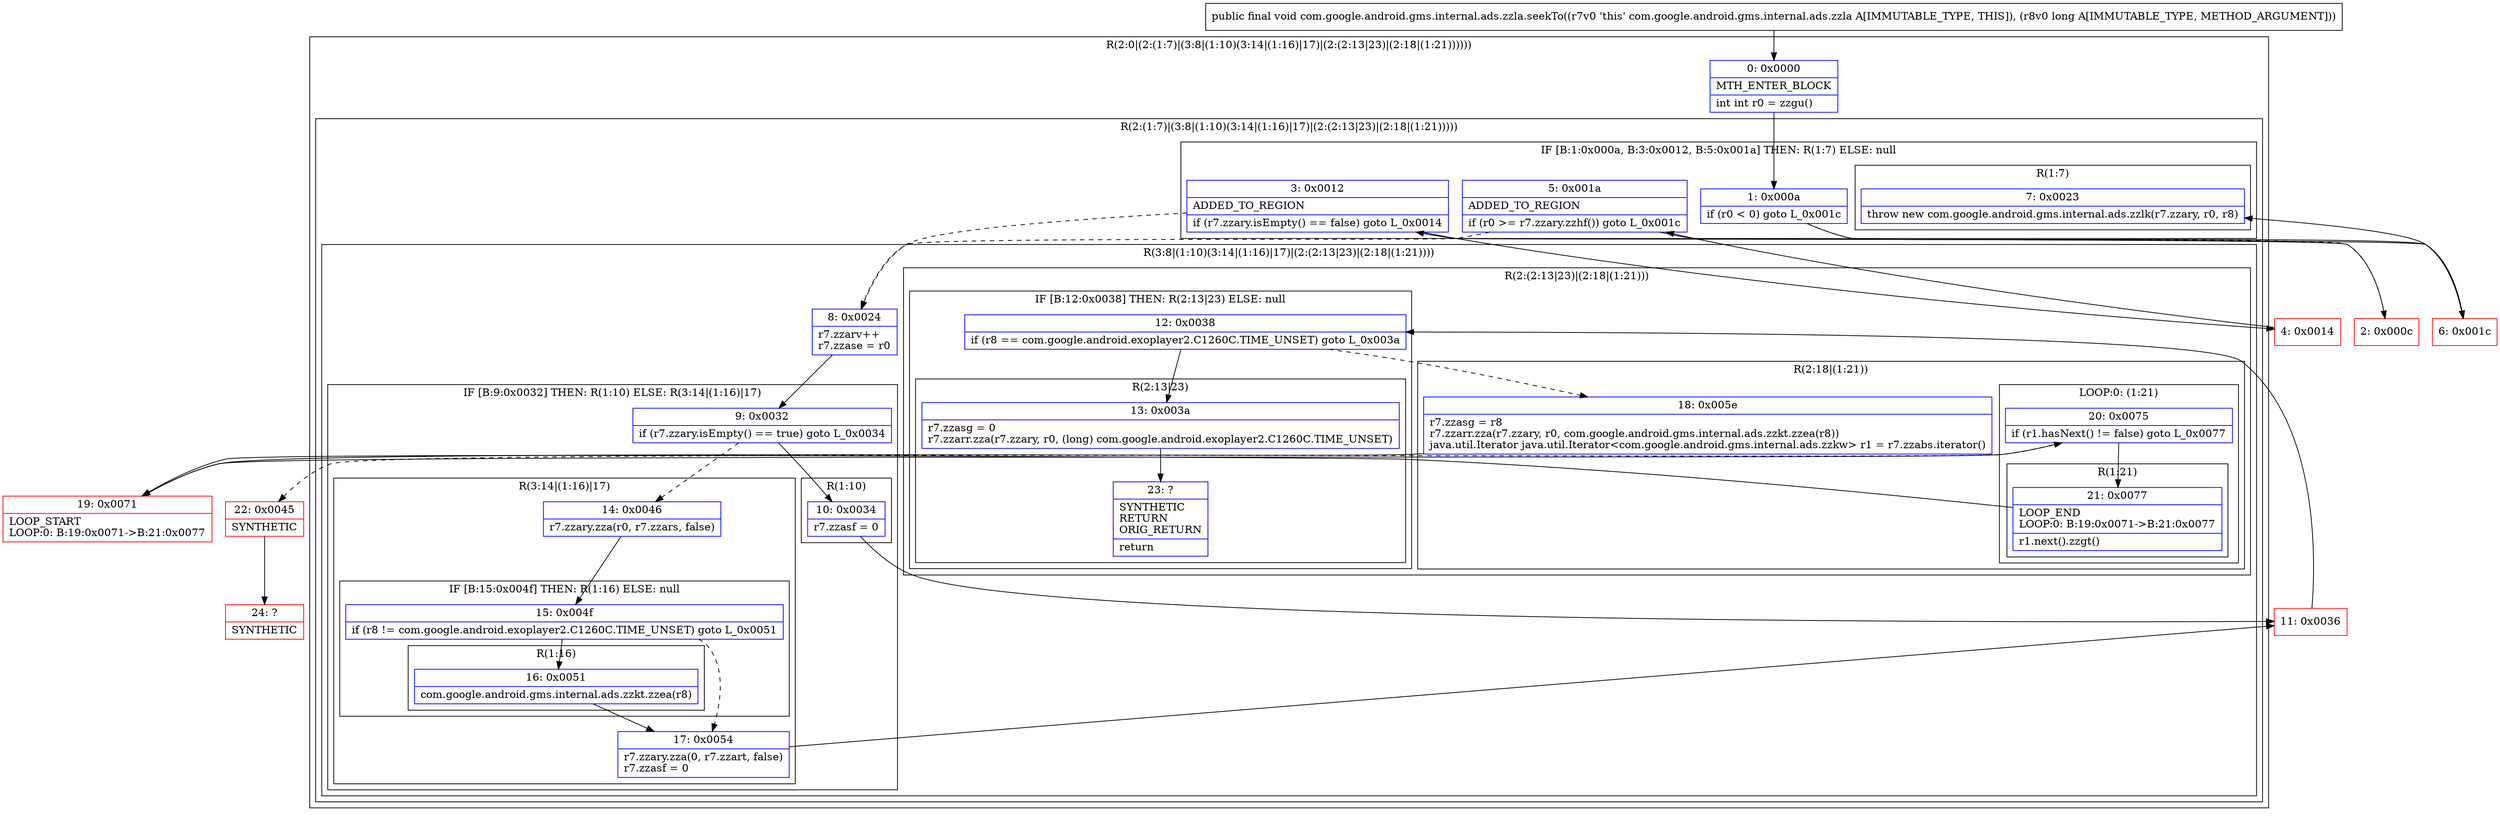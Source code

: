 digraph "CFG forcom.google.android.gms.internal.ads.zzla.seekTo(J)V" {
subgraph cluster_Region_1117737304 {
label = "R(2:0|(2:(1:7)|(3:8|(1:10)(3:14|(1:16)|17)|(2:(2:13|23)|(2:18|(1:21))))))";
node [shape=record,color=blue];
Node_0 [shape=record,label="{0\:\ 0x0000|MTH_ENTER_BLOCK\l|int int r0 = zzgu()\l}"];
subgraph cluster_Region_738482839 {
label = "R(2:(1:7)|(3:8|(1:10)(3:14|(1:16)|17)|(2:(2:13|23)|(2:18|(1:21)))))";
node [shape=record,color=blue];
subgraph cluster_IfRegion_2096811976 {
label = "IF [B:1:0x000a, B:3:0x0012, B:5:0x001a] THEN: R(1:7) ELSE: null";
node [shape=record,color=blue];
Node_1 [shape=record,label="{1\:\ 0x000a|if (r0 \< 0) goto L_0x001c\l}"];
Node_3 [shape=record,label="{3\:\ 0x0012|ADDED_TO_REGION\l|if (r7.zzary.isEmpty() == false) goto L_0x0014\l}"];
Node_5 [shape=record,label="{5\:\ 0x001a|ADDED_TO_REGION\l|if (r0 \>= r7.zzary.zzhf()) goto L_0x001c\l}"];
subgraph cluster_Region_1622692118 {
label = "R(1:7)";
node [shape=record,color=blue];
Node_7 [shape=record,label="{7\:\ 0x0023|throw new com.google.android.gms.internal.ads.zzlk(r7.zzary, r0, r8)\l}"];
}
}
subgraph cluster_Region_1214228591 {
label = "R(3:8|(1:10)(3:14|(1:16)|17)|(2:(2:13|23)|(2:18|(1:21))))";
node [shape=record,color=blue];
Node_8 [shape=record,label="{8\:\ 0x0024|r7.zzarv++\lr7.zzase = r0\l}"];
subgraph cluster_IfRegion_9319518 {
label = "IF [B:9:0x0032] THEN: R(1:10) ELSE: R(3:14|(1:16)|17)";
node [shape=record,color=blue];
Node_9 [shape=record,label="{9\:\ 0x0032|if (r7.zzary.isEmpty() == true) goto L_0x0034\l}"];
subgraph cluster_Region_1024415362 {
label = "R(1:10)";
node [shape=record,color=blue];
Node_10 [shape=record,label="{10\:\ 0x0034|r7.zzasf = 0\l}"];
}
subgraph cluster_Region_1894921645 {
label = "R(3:14|(1:16)|17)";
node [shape=record,color=blue];
Node_14 [shape=record,label="{14\:\ 0x0046|r7.zzary.zza(r0, r7.zzars, false)\l}"];
subgraph cluster_IfRegion_1143331823 {
label = "IF [B:15:0x004f] THEN: R(1:16) ELSE: null";
node [shape=record,color=blue];
Node_15 [shape=record,label="{15\:\ 0x004f|if (r8 != com.google.android.exoplayer2.C1260C.TIME_UNSET) goto L_0x0051\l}"];
subgraph cluster_Region_1249632542 {
label = "R(1:16)";
node [shape=record,color=blue];
Node_16 [shape=record,label="{16\:\ 0x0051|com.google.android.gms.internal.ads.zzkt.zzea(r8)\l}"];
}
}
Node_17 [shape=record,label="{17\:\ 0x0054|r7.zzary.zza(0, r7.zzart, false)\lr7.zzasf = 0\l}"];
}
}
subgraph cluster_Region_1000739019 {
label = "R(2:(2:13|23)|(2:18|(1:21)))";
node [shape=record,color=blue];
subgraph cluster_IfRegion_2086333051 {
label = "IF [B:12:0x0038] THEN: R(2:13|23) ELSE: null";
node [shape=record,color=blue];
Node_12 [shape=record,label="{12\:\ 0x0038|if (r8 == com.google.android.exoplayer2.C1260C.TIME_UNSET) goto L_0x003a\l}"];
subgraph cluster_Region_1524379892 {
label = "R(2:13|23)";
node [shape=record,color=blue];
Node_13 [shape=record,label="{13\:\ 0x003a|r7.zzasg = 0\lr7.zzarr.zza(r7.zzary, r0, (long) com.google.android.exoplayer2.C1260C.TIME_UNSET)\l}"];
Node_23 [shape=record,label="{23\:\ ?|SYNTHETIC\lRETURN\lORIG_RETURN\l|return\l}"];
}
}
subgraph cluster_Region_2026830424 {
label = "R(2:18|(1:21))";
node [shape=record,color=blue];
Node_18 [shape=record,label="{18\:\ 0x005e|r7.zzasg = r8\lr7.zzarr.zza(r7.zzary, r0, com.google.android.gms.internal.ads.zzkt.zzea(r8))\ljava.util.Iterator java.util.Iterator\<com.google.android.gms.internal.ads.zzkw\> r1 = r7.zzabs.iterator()\l}"];
subgraph cluster_LoopRegion_1306995198 {
label = "LOOP:0: (1:21)";
node [shape=record,color=blue];
Node_20 [shape=record,label="{20\:\ 0x0075|if (r1.hasNext() != false) goto L_0x0077\l}"];
subgraph cluster_Region_744043186 {
label = "R(1:21)";
node [shape=record,color=blue];
Node_21 [shape=record,label="{21\:\ 0x0077|LOOP_END\lLOOP:0: B:19:0x0071\-\>B:21:0x0077\l|r1.next().zzgt()\l}"];
}
}
}
}
}
}
}
Node_2 [shape=record,color=red,label="{2\:\ 0x000c}"];
Node_4 [shape=record,color=red,label="{4\:\ 0x0014}"];
Node_6 [shape=record,color=red,label="{6\:\ 0x001c}"];
Node_11 [shape=record,color=red,label="{11\:\ 0x0036}"];
Node_19 [shape=record,color=red,label="{19\:\ 0x0071|LOOP_START\lLOOP:0: B:19:0x0071\-\>B:21:0x0077\l}"];
Node_22 [shape=record,color=red,label="{22\:\ 0x0045|SYNTHETIC\l}"];
Node_24 [shape=record,color=red,label="{24\:\ ?|SYNTHETIC\l}"];
MethodNode[shape=record,label="{public final void com.google.android.gms.internal.ads.zzla.seekTo((r7v0 'this' com.google.android.gms.internal.ads.zzla A[IMMUTABLE_TYPE, THIS]), (r8v0 long A[IMMUTABLE_TYPE, METHOD_ARGUMENT])) }"];
MethodNode -> Node_0;
Node_0 -> Node_1;
Node_1 -> Node_2[style=dashed];
Node_1 -> Node_6;
Node_3 -> Node_4;
Node_3 -> Node_8[style=dashed];
Node_5 -> Node_6;
Node_5 -> Node_8[style=dashed];
Node_8 -> Node_9;
Node_9 -> Node_10;
Node_9 -> Node_14[style=dashed];
Node_10 -> Node_11;
Node_14 -> Node_15;
Node_15 -> Node_16;
Node_15 -> Node_17[style=dashed];
Node_16 -> Node_17;
Node_17 -> Node_11;
Node_12 -> Node_13;
Node_12 -> Node_18[style=dashed];
Node_13 -> Node_23;
Node_18 -> Node_19;
Node_20 -> Node_21;
Node_20 -> Node_22[style=dashed];
Node_21 -> Node_19;
Node_2 -> Node_3;
Node_4 -> Node_5;
Node_6 -> Node_7;
Node_11 -> Node_12;
Node_19 -> Node_20;
Node_22 -> Node_24;
}

